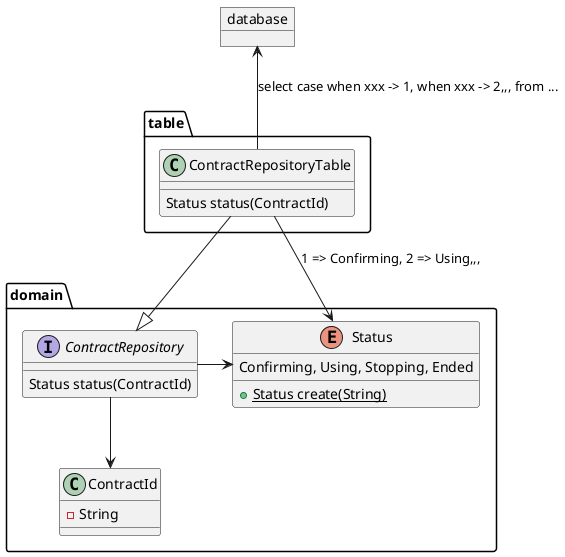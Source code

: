 @startuml

package domain {
  enum Status {
    Confirming, Using, Stopping, Ended
    + {static} Status create(String)
  }
  class ContractId {
    - String
  }
  interface ContractRepository {
    Status status(ContractId)
  }

  ContractRepository --> ContractId
  ContractRepository -right-> Status
}

package table {
  class ContractRepositoryTable {
    Status status(ContractId)
  }
}

object database

ContractRepositoryTable -down-|> ContractRepository
ContractRepositoryTable -up-> database : select case when xxx -> 1, when xxx -> 2,,, from ...
ContractRepositoryTable --> Status : 1 => Confirming, 2 => Using,,,

@enduml